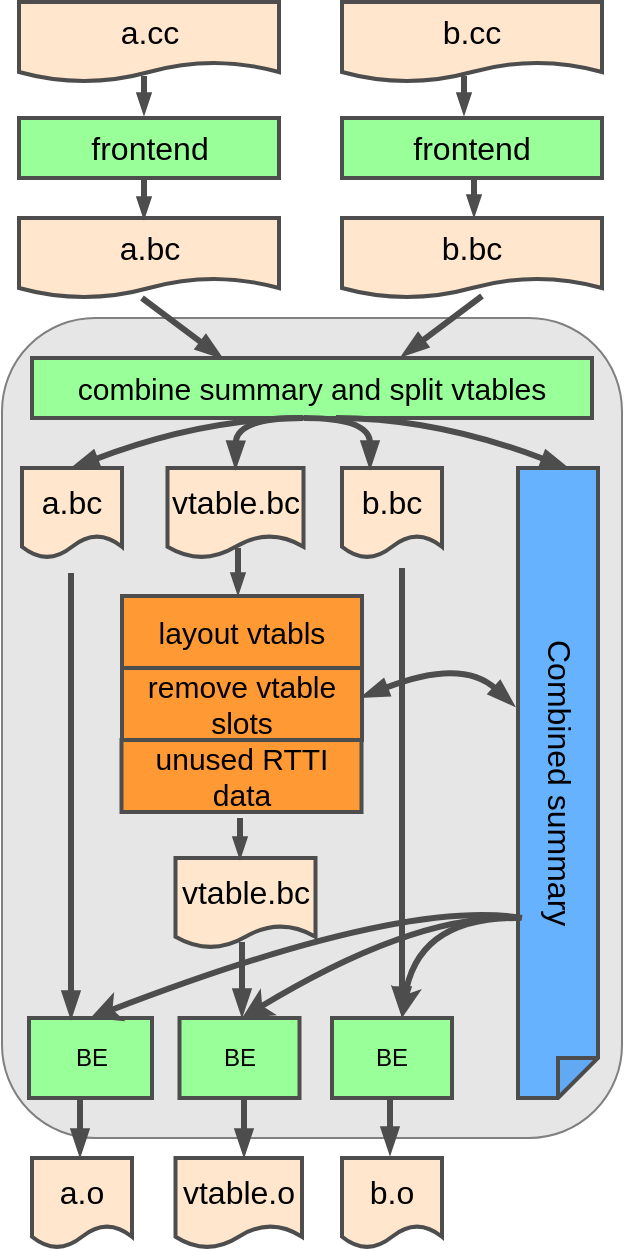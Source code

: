 <mxfile version="24.8.3">
  <diagram name="第 1 页" id="2zGuADt7pfGiUC1_mc8X">
    <mxGraphModel dx="1085" dy="729" grid="1" gridSize="10" guides="1" tooltips="1" connect="1" arrows="1" fold="1" page="1" pageScale="1" pageWidth="827" pageHeight="1169" math="0" shadow="0">
      <root>
        <mxCell id="0" />
        <mxCell id="1" parent="0" />
        <mxCell id="jAHG6xBxYQ2-jfnXK-rG-115" value="" style="rounded=1;whiteSpace=wrap;html=1;strokeWidth=1;strokeColor=#808080;fillColor=#E6E6E6;" vertex="1" parent="1">
          <mxGeometry x="70" y="510" width="310" height="410" as="geometry" />
        </mxCell>
        <mxCell id="jAHG6xBxYQ2-jfnXK-rG-61" value="&lt;font style=&quot;font-size: 16px;&quot;&gt;b.cc&lt;/font&gt;" style="shape=document;whiteSpace=wrap;html=1;boundedLbl=1;size=0.25;direction=east;fillColor=#FFE6CC;strokeWidth=2;strokeColor=#4D4D4D;" vertex="1" parent="1">
          <mxGeometry x="240" y="352" width="130" height="40" as="geometry" />
        </mxCell>
        <mxCell id="jAHG6xBxYQ2-jfnXK-rG-63" value="&lt;font style=&quot;font-size: 16px;&quot;&gt;frontend&lt;/font&gt;" style="rounded=0;whiteSpace=wrap;html=1;fillColor=#99FF99;strokeWidth=2;strokeColor=#4D4D4D;" vertex="1" parent="1">
          <mxGeometry x="240" y="410" width="130" height="30" as="geometry" />
        </mxCell>
        <mxCell id="jAHG6xBxYQ2-jfnXK-rG-65" value="&lt;font style=&quot;font-size: 16px;&quot;&gt;a.bc&lt;/font&gt;" style="shape=document;whiteSpace=wrap;html=1;boundedLbl=1;size=0.25;direction=east;fillColor=#FFE6CC;strokeWidth=2;strokeColor=#4D4D4D;" vertex="1" parent="1">
          <mxGeometry x="78.5" y="460" width="130" height="40" as="geometry" />
        </mxCell>
        <mxCell id="jAHG6xBxYQ2-jfnXK-rG-66" value="&lt;font style=&quot;font-size: 16px;&quot;&gt;b.bc&lt;/font&gt;" style="shape=document;whiteSpace=wrap;html=1;boundedLbl=1;size=0.25;direction=east;fillColor=#FFE6CC;strokeWidth=2;strokeColor=#4D4D4D;" vertex="1" parent="1">
          <mxGeometry x="240" y="460" width="130" height="40" as="geometry" />
        </mxCell>
        <mxCell id="jAHG6xBxYQ2-jfnXK-rG-67" value="&lt;font style=&quot;font-size: 16px;&quot;&gt;Combined summary&lt;/font&gt;" style="shape=note;whiteSpace=wrap;html=1;backgroundOutline=1;darkOpacity=0.05;direction=east;flipV=1;size=20;textDirection=vertical-lr;fillColor=#66B2FF;strokeWidth=2;strokeColor=#4D4D4D;" vertex="1" parent="1">
          <mxGeometry x="328" y="585" width="40" height="315" as="geometry" />
        </mxCell>
        <mxCell id="jAHG6xBxYQ2-jfnXK-rG-68" value="&lt;font style=&quot;font-size: 15px;&quot;&gt;combine summary and split vtables&lt;/font&gt;" style="rounded=0;whiteSpace=wrap;html=1;strokeWidth=2;fillColor=#99FF99;strokeColor=#4D4D4D;" vertex="1" parent="1">
          <mxGeometry x="85" y="530" width="280" height="30" as="geometry" />
        </mxCell>
        <mxCell id="jAHG6xBxYQ2-jfnXK-rG-69" value="&lt;font style=&quot;font-size: 16px;&quot;&gt;a.bc&lt;/font&gt;" style="shape=document;whiteSpace=wrap;html=1;boundedLbl=1;size=0.25;direction=east;strokeWidth=2;strokeColor=#4D4D4D;fillColor=#FFE6CC;" vertex="1" parent="1">
          <mxGeometry x="80" y="585" width="50" height="45" as="geometry" />
        </mxCell>
        <mxCell id="jAHG6xBxYQ2-jfnXK-rG-70" value="&lt;font style=&quot;font-size: 16px;&quot;&gt;vtable.bc&lt;/font&gt;" style="shape=document;whiteSpace=wrap;html=1;boundedLbl=1;size=0.25;direction=east;strokeWidth=2;strokeColor=#4D4D4D;fillColor=#FFE6CC;" vertex="1" parent="1">
          <mxGeometry x="152.75" y="585" width="68" height="45" as="geometry" />
        </mxCell>
        <mxCell id="jAHG6xBxYQ2-jfnXK-rG-71" value="&lt;font style=&quot;font-size: 16px;&quot;&gt;b.bc&lt;/font&gt;" style="shape=document;whiteSpace=wrap;html=1;boundedLbl=1;size=0.25;direction=east;strokeWidth=2;strokeColor=#4D4D4D;fillColor=#FFE6CC;" vertex="1" parent="1">
          <mxGeometry x="240" y="585" width="50" height="45" as="geometry" />
        </mxCell>
        <mxCell id="jAHG6xBxYQ2-jfnXK-rG-73" value="&lt;font style=&quot;font-size: 16px;&quot;&gt;a.cc&lt;/font&gt;" style="shape=document;whiteSpace=wrap;html=1;boundedLbl=1;size=0.25;direction=east;fillColor=#FFE6CC;strokeWidth=2;strokeColor=#4D4D4D;" vertex="1" parent="1">
          <mxGeometry x="78.5" y="352" width="130" height="40" as="geometry" />
        </mxCell>
        <mxCell id="jAHG6xBxYQ2-jfnXK-rG-75" value="&lt;font style=&quot;font-size: 16px;&quot;&gt;frontend&lt;/font&gt;" style="rounded=0;whiteSpace=wrap;html=1;fillColor=#99FF99;strokeWidth=2;strokeColor=#4D4D4D;" vertex="1" parent="1">
          <mxGeometry x="78.5" y="410" width="130" height="30" as="geometry" />
        </mxCell>
        <mxCell id="jAHG6xBxYQ2-jfnXK-rG-80" value="&lt;font style=&quot;font-size: 16px;&quot;&gt;vtable.bc&lt;/font&gt;" style="shape=document;whiteSpace=wrap;html=1;boundedLbl=1;size=0.25;direction=east;strokeWidth=2;fillColor=#FFE6CC;strokeColor=#4D4D4D;" vertex="1" parent="1">
          <mxGeometry x="156.75" y="780" width="70" height="45" as="geometry" />
        </mxCell>
        <mxCell id="jAHG6xBxYQ2-jfnXK-rG-81" value="BE" style="rounded=0;whiteSpace=wrap;html=1;strokeWidth=2;fillColor=#99FF99;strokeColor=#4D4D4D;" vertex="1" parent="1">
          <mxGeometry x="83.5" y="860" width="61.5" height="40" as="geometry" />
        </mxCell>
        <mxCell id="jAHG6xBxYQ2-jfnXK-rG-82" value="BE" style="rounded=0;whiteSpace=wrap;html=1;strokeWidth=2;fillColor=#99FF99;strokeColor=#4D4D4D;" vertex="1" parent="1">
          <mxGeometry x="158.75" y="860" width="60" height="40" as="geometry" />
        </mxCell>
        <mxCell id="jAHG6xBxYQ2-jfnXK-rG-84" value="BE" style="rounded=0;whiteSpace=wrap;html=1;strokeWidth=2;fillColor=#99FF99;strokeColor=#4D4D4D;" vertex="1" parent="1">
          <mxGeometry x="235" y="860" width="60" height="40" as="geometry" />
        </mxCell>
        <mxCell id="jAHG6xBxYQ2-jfnXK-rG-91" value="" style="curved=1;endArrow=none;html=1;rounded=0;strokeWidth=3;endFill=0;startArrow=blockThin;startFill=1;exitX=0.5;exitY=0;exitDx=0;exitDy=0;strokeColor=#4D4D4D;" edge="1" parent="1" source="jAHG6xBxYQ2-jfnXK-rG-69">
          <mxGeometry width="50" height="50" relative="1" as="geometry">
            <mxPoint x="140.75" y="590" as="sourcePoint" />
            <mxPoint x="220.75" y="560" as="targetPoint" />
            <Array as="points">
              <mxPoint x="170.75" y="560" />
            </Array>
          </mxGeometry>
        </mxCell>
        <mxCell id="jAHG6xBxYQ2-jfnXK-rG-92" value="" style="curved=1;endArrow=none;html=1;rounded=0;strokeWidth=3;endFill=0;startArrow=blockThin;startFill=1;exitX=0.5;exitY=0;exitDx=0;exitDy=0;strokeColor=#4D4D4D;" edge="1" parent="1" source="jAHG6xBxYQ2-jfnXK-rG-70">
          <mxGeometry width="50" height="50" relative="1" as="geometry">
            <mxPoint x="115" y="595" as="sourcePoint" />
            <mxPoint x="220" y="560" as="targetPoint" />
            <Array as="points">
              <mxPoint x="187" y="560" />
            </Array>
          </mxGeometry>
        </mxCell>
        <mxCell id="jAHG6xBxYQ2-jfnXK-rG-93" value="" style="curved=1;endArrow=none;html=1;rounded=0;strokeWidth=3;endFill=0;startArrow=blockThin;startFill=1;exitX=0.5;exitY=0;exitDx=0;exitDy=0;strokeColor=#4D4D4D;" edge="1" parent="1">
          <mxGeometry width="50" height="50" relative="1" as="geometry">
            <mxPoint x="254" y="585" as="sourcePoint" />
            <mxPoint x="221" y="560" as="targetPoint" />
            <Array as="points">
              <mxPoint x="254" y="560" />
            </Array>
          </mxGeometry>
        </mxCell>
        <mxCell id="jAHG6xBxYQ2-jfnXK-rG-94" value="" style="curved=1;endArrow=none;html=1;rounded=0;strokeWidth=3;endFill=0;startArrow=blockThin;startFill=1;exitX=0.5;exitY=0;exitDx=0;exitDy=0;strokeColor=#4D4D4D;" edge="1" parent="1">
          <mxGeometry width="50" height="50" relative="1" as="geometry">
            <mxPoint x="352.75" y="585" as="sourcePoint" />
            <mxPoint x="237" y="560" as="targetPoint" />
            <Array as="points">
              <mxPoint x="287" y="560" />
            </Array>
          </mxGeometry>
        </mxCell>
        <mxCell id="jAHG6xBxYQ2-jfnXK-rG-95" value="" style="endArrow=none;html=1;rounded=0;endFill=0;startArrow=blockThin;startFill=1;strokeWidth=3;strokeColor=#4D4D4D;" edge="1" parent="1">
          <mxGeometry width="50" height="50" relative="1" as="geometry">
            <mxPoint x="104.5" y="860" as="sourcePoint" />
            <mxPoint x="104.5" y="637.5" as="targetPoint" />
          </mxGeometry>
        </mxCell>
        <mxCell id="jAHG6xBxYQ2-jfnXK-rG-96" value="" style="endArrow=none;html=1;rounded=0;endFill=0;startArrow=blockThin;startFill=1;strokeWidth=3;strokeColor=#4D4D4D;" edge="1" parent="1">
          <mxGeometry width="50" height="50" relative="1" as="geometry">
            <mxPoint x="270" y="858" as="sourcePoint" />
            <mxPoint x="270" y="635" as="targetPoint" />
          </mxGeometry>
        </mxCell>
        <mxCell id="jAHG6xBxYQ2-jfnXK-rG-98" value="" style="endArrow=none;html=1;rounded=0;endFill=0;startArrow=blockThin;startFill=1;strokeWidth=3;strokeColor=#4D4D4D;" edge="1" parent="1">
          <mxGeometry width="50" height="50" relative="1" as="geometry">
            <mxPoint x="190" y="859" as="sourcePoint" />
            <mxPoint x="190" y="822" as="targetPoint" />
          </mxGeometry>
        </mxCell>
        <mxCell id="jAHG6xBxYQ2-jfnXK-rG-99" value="" style="curved=1;endArrow=classic;html=1;rounded=0;strokeWidth=3;strokeColor=#4D4D4D;" edge="1" parent="1">
          <mxGeometry width="50" height="50" relative="1" as="geometry">
            <mxPoint x="327.01" y="810" as="sourcePoint" />
            <mxPoint x="270" y="860" as="targetPoint" />
            <Array as="points">
              <mxPoint x="277.01" y="810" />
            </Array>
          </mxGeometry>
        </mxCell>
        <mxCell id="jAHG6xBxYQ2-jfnXK-rG-102" value="" style="curved=1;endArrow=classic;html=1;rounded=0;strokeWidth=3;strokeColor=#4D4D4D;" edge="1" parent="1">
          <mxGeometry width="50" height="50" relative="1" as="geometry">
            <mxPoint x="322.51" y="810" as="sourcePoint" />
            <mxPoint x="190" y="860" as="targetPoint" />
            <Array as="points">
              <mxPoint x="272.51" y="810" />
            </Array>
          </mxGeometry>
        </mxCell>
        <mxCell id="jAHG6xBxYQ2-jfnXK-rG-103" value="" style="curved=1;endArrow=classic;html=1;rounded=0;strokeWidth=3;entryX=0.5;entryY=0;entryDx=0;entryDy=0;strokeColor=#4D4D4D;" edge="1" parent="1" target="jAHG6xBxYQ2-jfnXK-rG-81">
          <mxGeometry width="50" height="50" relative="1" as="geometry">
            <mxPoint x="330" y="810" as="sourcePoint" />
            <mxPoint x="200" y="870" as="targetPoint" />
            <Array as="points">
              <mxPoint x="270" y="800" />
            </Array>
          </mxGeometry>
        </mxCell>
        <mxCell id="jAHG6xBxYQ2-jfnXK-rG-104" value="" style="curved=1;endArrow=blockThin;html=1;rounded=0;strokeWidth=3;entryX=1;entryY=0.5;entryDx=0;entryDy=0;exitX=-0.05;exitY=0.623;exitDx=0;exitDy=0;exitPerimeter=0;startArrow=blockThin;startFill=1;endFill=1;strokeColor=#4D4D4D;" edge="1" parent="1" source="jAHG6xBxYQ2-jfnXK-rG-67">
          <mxGeometry width="50" height="50" relative="1" as="geometry">
            <mxPoint x="340" y="820" as="sourcePoint" />
            <mxPoint x="250" y="699.5" as="targetPoint" />
            <Array as="points">
              <mxPoint x="300" y="680" />
            </Array>
          </mxGeometry>
        </mxCell>
        <mxCell id="jAHG6xBxYQ2-jfnXK-rG-106" value="" style="endArrow=blockThin;html=1;rounded=0;strokeWidth=3;endFill=1;exitX=0.473;exitY=1;exitDx=0;exitDy=0;exitPerimeter=0;strokeColor=#4D4D4D;" edge="1" parent="1" source="jAHG6xBxYQ2-jfnXK-rG-65">
          <mxGeometry width="50" height="50" relative="1" as="geometry">
            <mxPoint x="140" y="510" as="sourcePoint" />
            <mxPoint x="180" y="530" as="targetPoint" />
          </mxGeometry>
        </mxCell>
        <mxCell id="jAHG6xBxYQ2-jfnXK-rG-107" value="" style="endArrow=blockThin;html=1;rounded=0;strokeWidth=3;endFill=1;strokeColor=#4D4D4D;startSize=5;endSize=3;" edge="1" parent="1">
          <mxGeometry width="50" height="50" relative="1" as="geometry">
            <mxPoint x="188" y="625" as="sourcePoint" />
            <mxPoint x="188" y="648" as="targetPoint" />
          </mxGeometry>
        </mxCell>
        <mxCell id="jAHG6xBxYQ2-jfnXK-rG-108" value="" style="endArrow=blockThin;html=1;rounded=0;strokeWidth=3;endFill=1;strokeColor=#4D4D4D;endSize=3;" edge="1" parent="1">
          <mxGeometry width="50" height="50" relative="1" as="geometry">
            <mxPoint x="189" y="760" as="sourcePoint" />
            <mxPoint x="189" y="780" as="targetPoint" />
          </mxGeometry>
        </mxCell>
        <mxCell id="jAHG6xBxYQ2-jfnXK-rG-110" value="&lt;font style=&quot;font-size: 15px;&quot;&gt;layout vtabls&lt;/font&gt;" style="rounded=0;whiteSpace=wrap;html=1;strokeWidth=2;fillColor=#FF9933;strokeColor=#4D4D4D;" vertex="1" parent="1">
          <mxGeometry x="130" y="649" width="120" height="36" as="geometry" />
        </mxCell>
        <mxCell id="jAHG6xBxYQ2-jfnXK-rG-111" value="&lt;font style=&quot;font-size: 15px;&quot;&gt;remove vtable slots&lt;/font&gt;" style="rounded=0;whiteSpace=wrap;html=1;strokeWidth=2;strokeColor=#4D4D4D;fillColor=#FF9933;" vertex="1" parent="1">
          <mxGeometry x="130" y="685" width="120" height="36" as="geometry" />
        </mxCell>
        <mxCell id="jAHG6xBxYQ2-jfnXK-rG-113" value="&lt;span style=&quot;font-size: 15px;&quot;&gt;unused RTTI data&lt;/span&gt;" style="rounded=0;whiteSpace=wrap;html=1;strokeWidth=2;strokeColor=#4D4D4D;fillColor=#FF9933;" vertex="1" parent="1">
          <mxGeometry x="129.75" y="721" width="120" height="36" as="geometry" />
        </mxCell>
        <mxCell id="jAHG6xBxYQ2-jfnXK-rG-116" value="" style="endArrow=blockThin;html=1;rounded=0;strokeWidth=3;endFill=1;exitX=0.473;exitY=1;exitDx=0;exitDy=0;exitPerimeter=0;strokeColor=#4D4D4D;" edge="1" parent="1">
          <mxGeometry width="50" height="50" relative="1" as="geometry">
            <mxPoint x="310" y="499" as="sourcePoint" />
            <mxPoint x="270" y="529" as="targetPoint" />
          </mxGeometry>
        </mxCell>
        <mxCell id="jAHG6xBxYQ2-jfnXK-rG-117" value="" style="endArrow=blockThin;html=1;rounded=0;strokeWidth=3;endFill=1;strokeColor=#4D4D4D;endSize=3;" edge="1" parent="1">
          <mxGeometry width="50" height="50" relative="1" as="geometry">
            <mxPoint x="306" y="440" as="sourcePoint" />
            <mxPoint x="306" y="459" as="targetPoint" />
          </mxGeometry>
        </mxCell>
        <mxCell id="jAHG6xBxYQ2-jfnXK-rG-118" value="" style="endArrow=blockThin;html=1;rounded=0;strokeWidth=3;endFill=1;strokeColor=#4D4D4D;endSize=3;" edge="1" parent="1">
          <mxGeometry width="50" height="50" relative="1" as="geometry">
            <mxPoint x="141" y="441" as="sourcePoint" />
            <mxPoint x="141" y="460" as="targetPoint" />
          </mxGeometry>
        </mxCell>
        <mxCell id="jAHG6xBxYQ2-jfnXK-rG-119" value="" style="endArrow=blockThin;html=1;rounded=0;strokeWidth=3;endFill=1;strokeColor=#4D4D4D;endSize=3;" edge="1" parent="1">
          <mxGeometry width="50" height="50" relative="1" as="geometry">
            <mxPoint x="301" y="389" as="sourcePoint" />
            <mxPoint x="301" y="408" as="targetPoint" />
          </mxGeometry>
        </mxCell>
        <mxCell id="jAHG6xBxYQ2-jfnXK-rG-120" value="" style="endArrow=blockThin;html=1;rounded=0;strokeWidth=3;endFill=1;strokeColor=#4D4D4D;endSize=3;" edge="1" parent="1">
          <mxGeometry width="50" height="50" relative="1" as="geometry">
            <mxPoint x="141" y="389" as="sourcePoint" />
            <mxPoint x="141" y="408" as="targetPoint" />
          </mxGeometry>
        </mxCell>
        <mxCell id="jAHG6xBxYQ2-jfnXK-rG-121" value="&lt;font style=&quot;font-size: 16px;&quot;&gt;a.o&lt;/font&gt;" style="shape=document;whiteSpace=wrap;html=1;boundedLbl=1;size=0.25;direction=east;strokeWidth=2;strokeColor=#4D4D4D;fillColor=#FFE6CC;" vertex="1" parent="1">
          <mxGeometry x="85" y="930" width="50" height="45" as="geometry" />
        </mxCell>
        <mxCell id="jAHG6xBxYQ2-jfnXK-rG-122" value="&lt;span style=&quot;font-size: 16px;&quot;&gt;vtable.o&lt;/span&gt;" style="shape=document;whiteSpace=wrap;html=1;boundedLbl=1;size=0.25;direction=east;strokeWidth=2;strokeColor=#4D4D4D;fillColor=#FFE6CC;" vertex="1" parent="1">
          <mxGeometry x="156.75" y="930" width="63.25" height="45" as="geometry" />
        </mxCell>
        <mxCell id="jAHG6xBxYQ2-jfnXK-rG-123" value="&lt;font style=&quot;font-size: 16px;&quot;&gt;b.o&lt;/font&gt;" style="shape=document;whiteSpace=wrap;html=1;boundedLbl=1;size=0.25;direction=east;strokeWidth=2;strokeColor=#4D4D4D;fillColor=#FFE6CC;" vertex="1" parent="1">
          <mxGeometry x="240" y="930" width="50" height="45" as="geometry" />
        </mxCell>
        <mxCell id="jAHG6xBxYQ2-jfnXK-rG-124" value="" style="endArrow=none;html=1;rounded=0;endFill=0;startArrow=blockThin;startFill=1;strokeWidth=3;strokeColor=#4D4D4D;" edge="1" parent="1">
          <mxGeometry width="50" height="50" relative="1" as="geometry">
            <mxPoint x="191" y="929" as="sourcePoint" />
            <mxPoint x="191" y="901" as="targetPoint" />
          </mxGeometry>
        </mxCell>
        <mxCell id="jAHG6xBxYQ2-jfnXK-rG-125" value="" style="endArrow=none;html=1;rounded=0;endFill=0;startArrow=blockThin;startFill=1;strokeWidth=3;strokeColor=#4D4D4D;" edge="1" parent="1">
          <mxGeometry width="50" height="50" relative="1" as="geometry">
            <mxPoint x="109" y="929" as="sourcePoint" />
            <mxPoint x="109" y="901" as="targetPoint" />
          </mxGeometry>
        </mxCell>
        <mxCell id="jAHG6xBxYQ2-jfnXK-rG-126" value="" style="endArrow=none;html=1;rounded=0;endFill=0;startArrow=blockThin;startFill=1;strokeWidth=3;strokeColor=#4D4D4D;" edge="1" parent="1">
          <mxGeometry width="50" height="50" relative="1" as="geometry">
            <mxPoint x="264" y="928" as="sourcePoint" />
            <mxPoint x="264" y="900" as="targetPoint" />
          </mxGeometry>
        </mxCell>
      </root>
    </mxGraphModel>
  </diagram>
</mxfile>
